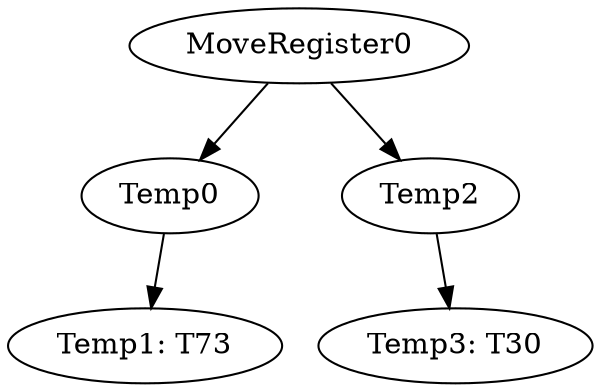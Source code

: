 digraph {
	ordering = out;
	MoveRegister0 -> Temp0;
	MoveRegister0 -> Temp2;
	Temp2 -> "Temp3: T30";
	Temp0 -> "Temp1: T73";
}

